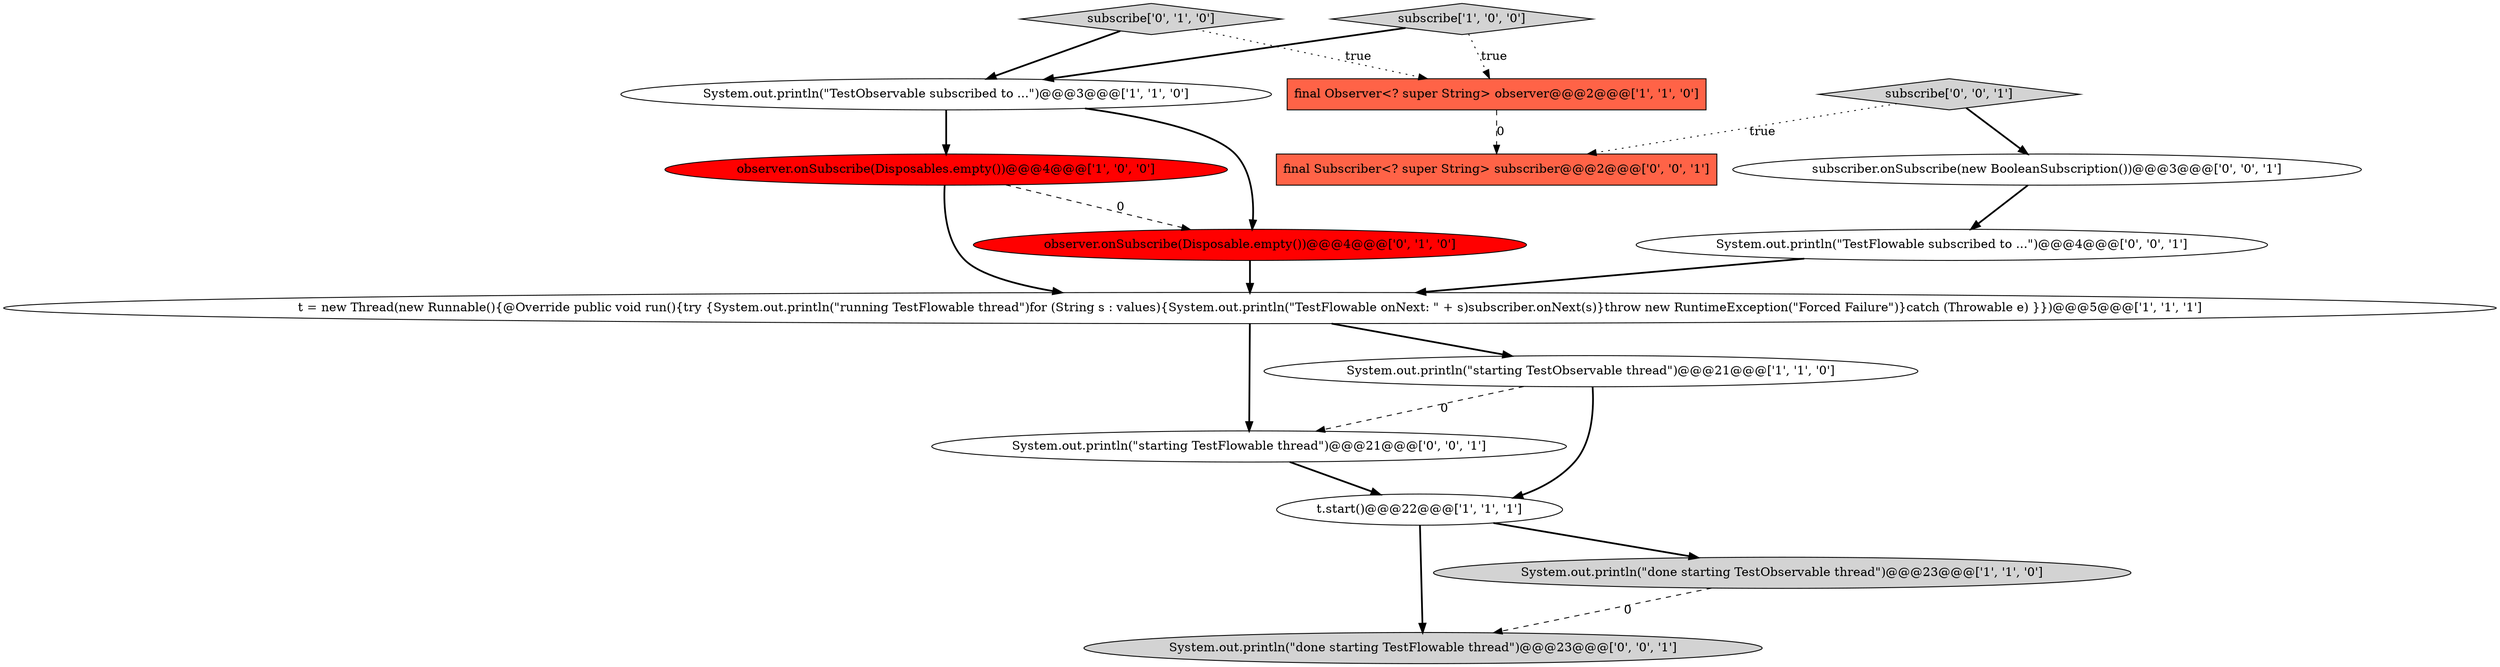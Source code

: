 digraph {
7 [style = filled, label = "final Observer<? super String> observer@@@2@@@['1', '1', '0']", fillcolor = tomato, shape = box image = "AAA0AAABBB1BBB"];
9 [style = filled, label = "subscribe['0', '1', '0']", fillcolor = lightgray, shape = diamond image = "AAA0AAABBB2BBB"];
0 [style = filled, label = "t.start()@@@22@@@['1', '1', '1']", fillcolor = white, shape = ellipse image = "AAA0AAABBB1BBB"];
4 [style = filled, label = "subscribe['1', '0', '0']", fillcolor = lightgray, shape = diamond image = "AAA0AAABBB1BBB"];
5 [style = filled, label = "t = new Thread(new Runnable(){@Override public void run(){try {System.out.println(\"running TestFlowable thread\")for (String s : values){System.out.println(\"TestFlowable onNext: \" + s)subscriber.onNext(s)}throw new RuntimeException(\"Forced Failure\")}catch (Throwable e) }})@@@5@@@['1', '1', '1']", fillcolor = white, shape = ellipse image = "AAA0AAABBB1BBB"];
11 [style = filled, label = "final Subscriber<? super String> subscriber@@@2@@@['0', '0', '1']", fillcolor = tomato, shape = box image = "AAA0AAABBB3BBB"];
13 [style = filled, label = "subscriber.onSubscribe(new BooleanSubscription())@@@3@@@['0', '0', '1']", fillcolor = white, shape = ellipse image = "AAA0AAABBB3BBB"];
14 [style = filled, label = "System.out.println(\"TestFlowable subscribed to ...\")@@@4@@@['0', '0', '1']", fillcolor = white, shape = ellipse image = "AAA0AAABBB3BBB"];
2 [style = filled, label = "observer.onSubscribe(Disposables.empty())@@@4@@@['1', '0', '0']", fillcolor = red, shape = ellipse image = "AAA1AAABBB1BBB"];
12 [style = filled, label = "subscribe['0', '0', '1']", fillcolor = lightgray, shape = diamond image = "AAA0AAABBB3BBB"];
15 [style = filled, label = "System.out.println(\"done starting TestFlowable thread\")@@@23@@@['0', '0', '1']", fillcolor = lightgray, shape = ellipse image = "AAA0AAABBB3BBB"];
10 [style = filled, label = "System.out.println(\"starting TestFlowable thread\")@@@21@@@['0', '0', '1']", fillcolor = white, shape = ellipse image = "AAA0AAABBB3BBB"];
1 [style = filled, label = "System.out.println(\"starting TestObservable thread\")@@@21@@@['1', '1', '0']", fillcolor = white, shape = ellipse image = "AAA0AAABBB1BBB"];
8 [style = filled, label = "observer.onSubscribe(Disposable.empty())@@@4@@@['0', '1', '0']", fillcolor = red, shape = ellipse image = "AAA1AAABBB2BBB"];
3 [style = filled, label = "System.out.println(\"done starting TestObservable thread\")@@@23@@@['1', '1', '0']", fillcolor = lightgray, shape = ellipse image = "AAA0AAABBB1BBB"];
6 [style = filled, label = "System.out.println(\"TestObservable subscribed to ...\")@@@3@@@['1', '1', '0']", fillcolor = white, shape = ellipse image = "AAA0AAABBB1BBB"];
0->3 [style = bold, label=""];
5->10 [style = bold, label=""];
4->6 [style = bold, label=""];
7->11 [style = dashed, label="0"];
4->7 [style = dotted, label="true"];
1->0 [style = bold, label=""];
1->10 [style = dashed, label="0"];
2->8 [style = dashed, label="0"];
0->15 [style = bold, label=""];
9->6 [style = bold, label=""];
12->11 [style = dotted, label="true"];
6->2 [style = bold, label=""];
12->13 [style = bold, label=""];
5->1 [style = bold, label=""];
8->5 [style = bold, label=""];
10->0 [style = bold, label=""];
6->8 [style = bold, label=""];
3->15 [style = dashed, label="0"];
9->7 [style = dotted, label="true"];
13->14 [style = bold, label=""];
2->5 [style = bold, label=""];
14->5 [style = bold, label=""];
}
